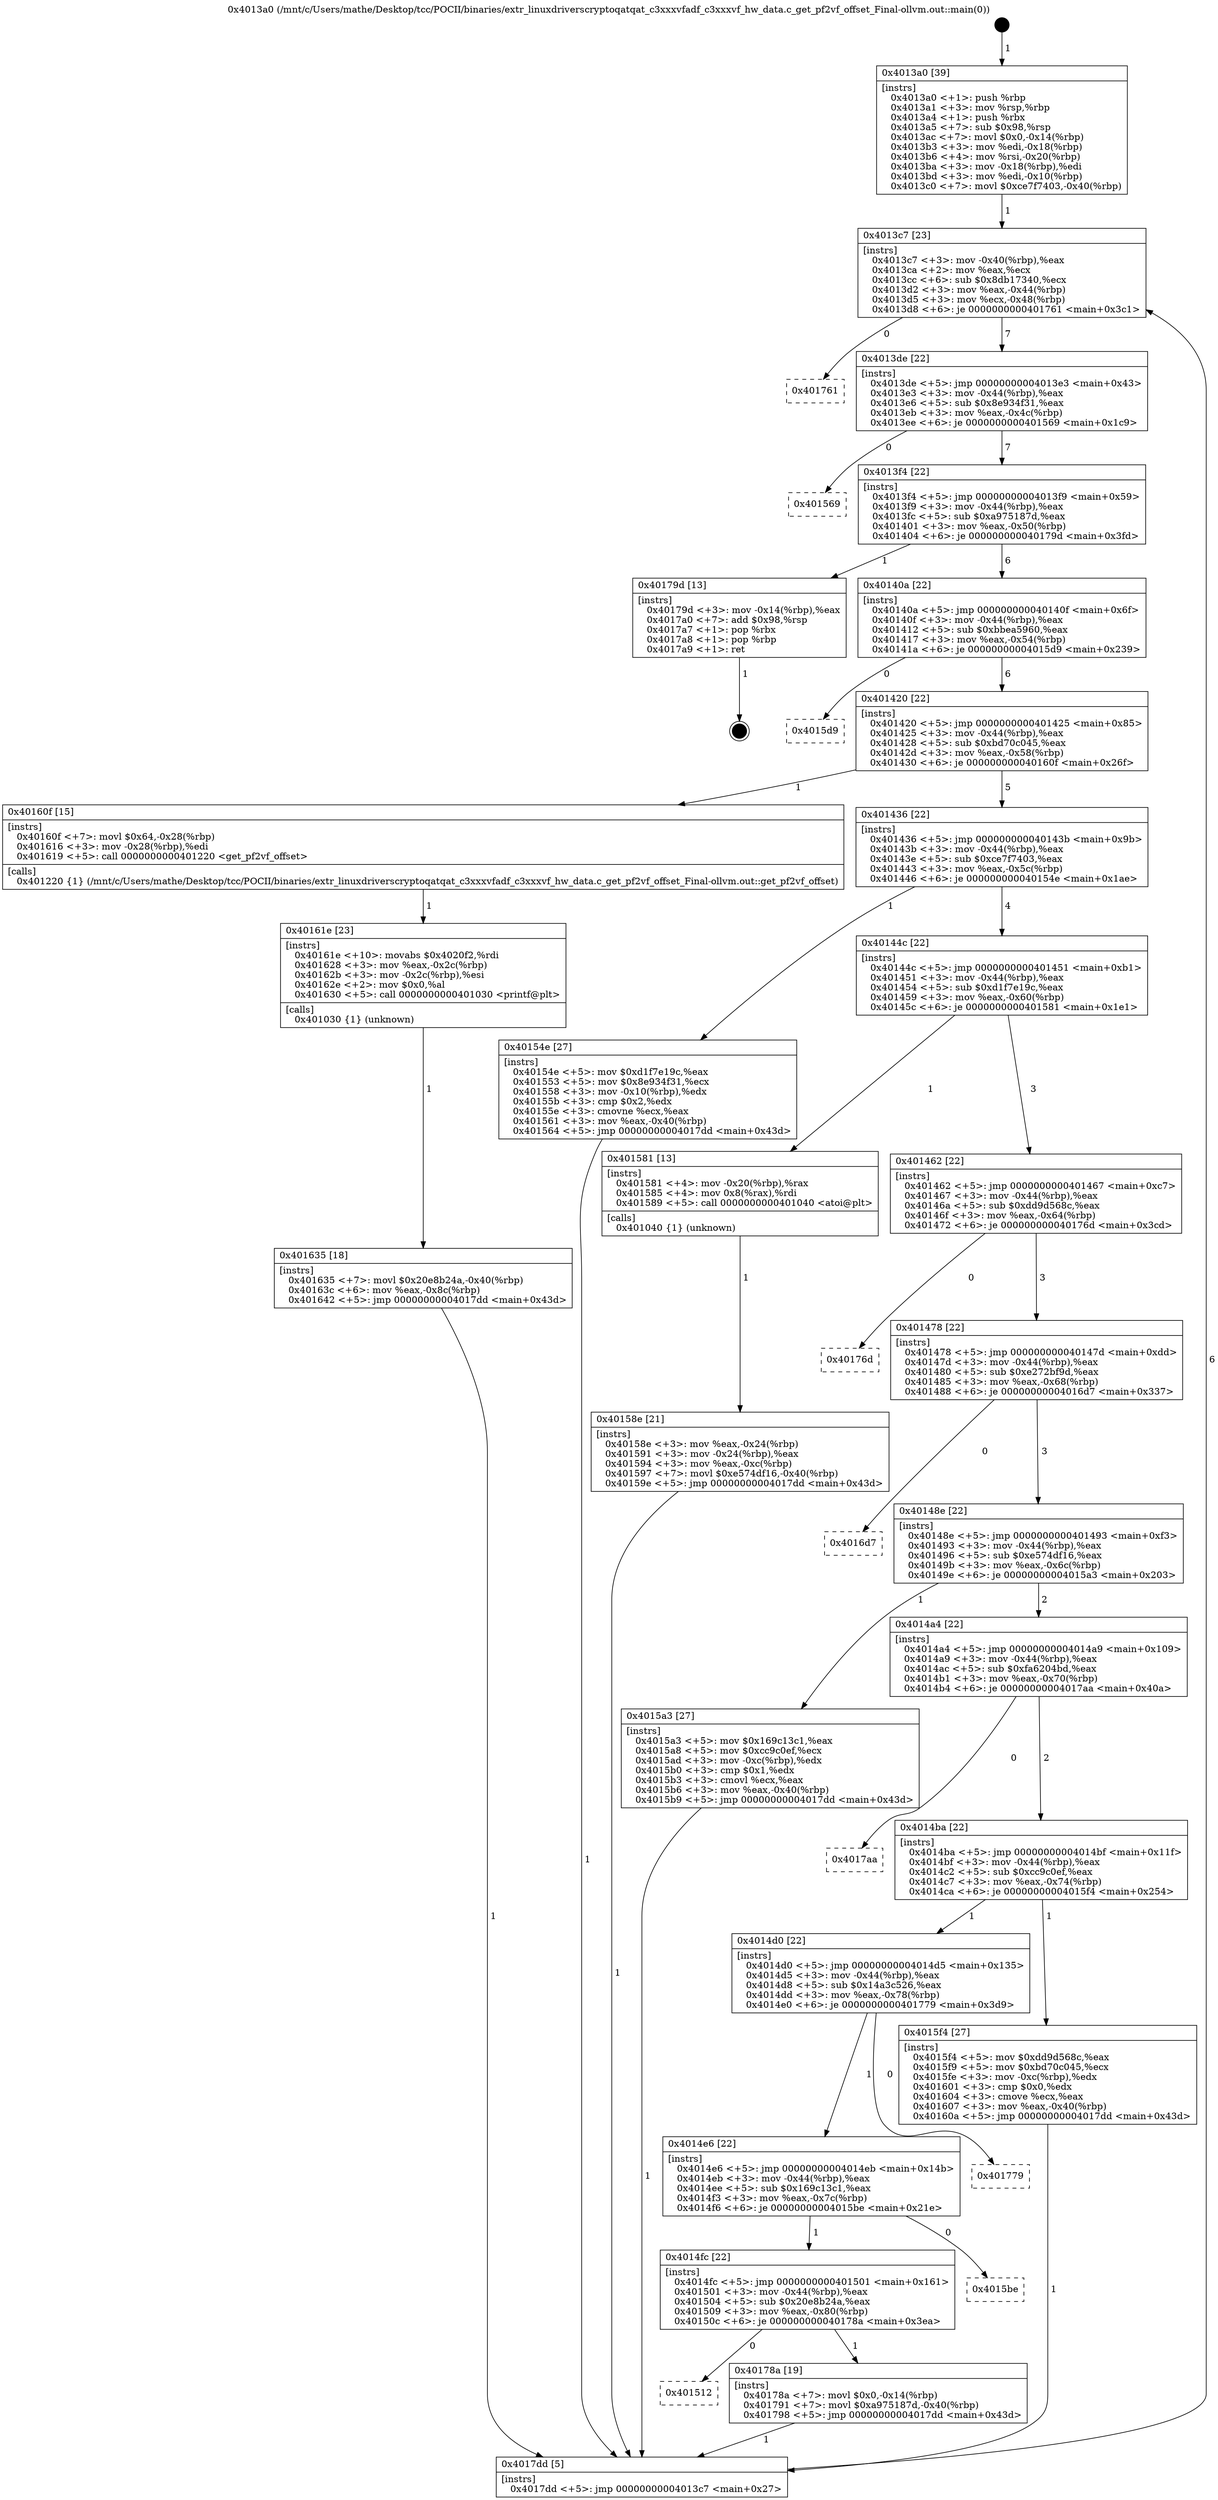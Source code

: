digraph "0x4013a0" {
  label = "0x4013a0 (/mnt/c/Users/mathe/Desktop/tcc/POCII/binaries/extr_linuxdriverscryptoqatqat_c3xxxvfadf_c3xxxvf_hw_data.c_get_pf2vf_offset_Final-ollvm.out::main(0))"
  labelloc = "t"
  node[shape=record]

  Entry [label="",width=0.3,height=0.3,shape=circle,fillcolor=black,style=filled]
  "0x4013c7" [label="{
     0x4013c7 [23]\l
     | [instrs]\l
     &nbsp;&nbsp;0x4013c7 \<+3\>: mov -0x40(%rbp),%eax\l
     &nbsp;&nbsp;0x4013ca \<+2\>: mov %eax,%ecx\l
     &nbsp;&nbsp;0x4013cc \<+6\>: sub $0x8db17340,%ecx\l
     &nbsp;&nbsp;0x4013d2 \<+3\>: mov %eax,-0x44(%rbp)\l
     &nbsp;&nbsp;0x4013d5 \<+3\>: mov %ecx,-0x48(%rbp)\l
     &nbsp;&nbsp;0x4013d8 \<+6\>: je 0000000000401761 \<main+0x3c1\>\l
  }"]
  "0x401761" [label="{
     0x401761\l
  }", style=dashed]
  "0x4013de" [label="{
     0x4013de [22]\l
     | [instrs]\l
     &nbsp;&nbsp;0x4013de \<+5\>: jmp 00000000004013e3 \<main+0x43\>\l
     &nbsp;&nbsp;0x4013e3 \<+3\>: mov -0x44(%rbp),%eax\l
     &nbsp;&nbsp;0x4013e6 \<+5\>: sub $0x8e934f31,%eax\l
     &nbsp;&nbsp;0x4013eb \<+3\>: mov %eax,-0x4c(%rbp)\l
     &nbsp;&nbsp;0x4013ee \<+6\>: je 0000000000401569 \<main+0x1c9\>\l
  }"]
  Exit [label="",width=0.3,height=0.3,shape=circle,fillcolor=black,style=filled,peripheries=2]
  "0x401569" [label="{
     0x401569\l
  }", style=dashed]
  "0x4013f4" [label="{
     0x4013f4 [22]\l
     | [instrs]\l
     &nbsp;&nbsp;0x4013f4 \<+5\>: jmp 00000000004013f9 \<main+0x59\>\l
     &nbsp;&nbsp;0x4013f9 \<+3\>: mov -0x44(%rbp),%eax\l
     &nbsp;&nbsp;0x4013fc \<+5\>: sub $0xa975187d,%eax\l
     &nbsp;&nbsp;0x401401 \<+3\>: mov %eax,-0x50(%rbp)\l
     &nbsp;&nbsp;0x401404 \<+6\>: je 000000000040179d \<main+0x3fd\>\l
  }"]
  "0x401512" [label="{
     0x401512\l
  }", style=dashed]
  "0x40179d" [label="{
     0x40179d [13]\l
     | [instrs]\l
     &nbsp;&nbsp;0x40179d \<+3\>: mov -0x14(%rbp),%eax\l
     &nbsp;&nbsp;0x4017a0 \<+7\>: add $0x98,%rsp\l
     &nbsp;&nbsp;0x4017a7 \<+1\>: pop %rbx\l
     &nbsp;&nbsp;0x4017a8 \<+1\>: pop %rbp\l
     &nbsp;&nbsp;0x4017a9 \<+1\>: ret\l
  }"]
  "0x40140a" [label="{
     0x40140a [22]\l
     | [instrs]\l
     &nbsp;&nbsp;0x40140a \<+5\>: jmp 000000000040140f \<main+0x6f\>\l
     &nbsp;&nbsp;0x40140f \<+3\>: mov -0x44(%rbp),%eax\l
     &nbsp;&nbsp;0x401412 \<+5\>: sub $0xbbea5960,%eax\l
     &nbsp;&nbsp;0x401417 \<+3\>: mov %eax,-0x54(%rbp)\l
     &nbsp;&nbsp;0x40141a \<+6\>: je 00000000004015d9 \<main+0x239\>\l
  }"]
  "0x40178a" [label="{
     0x40178a [19]\l
     | [instrs]\l
     &nbsp;&nbsp;0x40178a \<+7\>: movl $0x0,-0x14(%rbp)\l
     &nbsp;&nbsp;0x401791 \<+7\>: movl $0xa975187d,-0x40(%rbp)\l
     &nbsp;&nbsp;0x401798 \<+5\>: jmp 00000000004017dd \<main+0x43d\>\l
  }"]
  "0x4015d9" [label="{
     0x4015d9\l
  }", style=dashed]
  "0x401420" [label="{
     0x401420 [22]\l
     | [instrs]\l
     &nbsp;&nbsp;0x401420 \<+5\>: jmp 0000000000401425 \<main+0x85\>\l
     &nbsp;&nbsp;0x401425 \<+3\>: mov -0x44(%rbp),%eax\l
     &nbsp;&nbsp;0x401428 \<+5\>: sub $0xbd70c045,%eax\l
     &nbsp;&nbsp;0x40142d \<+3\>: mov %eax,-0x58(%rbp)\l
     &nbsp;&nbsp;0x401430 \<+6\>: je 000000000040160f \<main+0x26f\>\l
  }"]
  "0x4014fc" [label="{
     0x4014fc [22]\l
     | [instrs]\l
     &nbsp;&nbsp;0x4014fc \<+5\>: jmp 0000000000401501 \<main+0x161\>\l
     &nbsp;&nbsp;0x401501 \<+3\>: mov -0x44(%rbp),%eax\l
     &nbsp;&nbsp;0x401504 \<+5\>: sub $0x20e8b24a,%eax\l
     &nbsp;&nbsp;0x401509 \<+3\>: mov %eax,-0x80(%rbp)\l
     &nbsp;&nbsp;0x40150c \<+6\>: je 000000000040178a \<main+0x3ea\>\l
  }"]
  "0x40160f" [label="{
     0x40160f [15]\l
     | [instrs]\l
     &nbsp;&nbsp;0x40160f \<+7\>: movl $0x64,-0x28(%rbp)\l
     &nbsp;&nbsp;0x401616 \<+3\>: mov -0x28(%rbp),%edi\l
     &nbsp;&nbsp;0x401619 \<+5\>: call 0000000000401220 \<get_pf2vf_offset\>\l
     | [calls]\l
     &nbsp;&nbsp;0x401220 \{1\} (/mnt/c/Users/mathe/Desktop/tcc/POCII/binaries/extr_linuxdriverscryptoqatqat_c3xxxvfadf_c3xxxvf_hw_data.c_get_pf2vf_offset_Final-ollvm.out::get_pf2vf_offset)\l
  }"]
  "0x401436" [label="{
     0x401436 [22]\l
     | [instrs]\l
     &nbsp;&nbsp;0x401436 \<+5\>: jmp 000000000040143b \<main+0x9b\>\l
     &nbsp;&nbsp;0x40143b \<+3\>: mov -0x44(%rbp),%eax\l
     &nbsp;&nbsp;0x40143e \<+5\>: sub $0xce7f7403,%eax\l
     &nbsp;&nbsp;0x401443 \<+3\>: mov %eax,-0x5c(%rbp)\l
     &nbsp;&nbsp;0x401446 \<+6\>: je 000000000040154e \<main+0x1ae\>\l
  }"]
  "0x4015be" [label="{
     0x4015be\l
  }", style=dashed]
  "0x40154e" [label="{
     0x40154e [27]\l
     | [instrs]\l
     &nbsp;&nbsp;0x40154e \<+5\>: mov $0xd1f7e19c,%eax\l
     &nbsp;&nbsp;0x401553 \<+5\>: mov $0x8e934f31,%ecx\l
     &nbsp;&nbsp;0x401558 \<+3\>: mov -0x10(%rbp),%edx\l
     &nbsp;&nbsp;0x40155b \<+3\>: cmp $0x2,%edx\l
     &nbsp;&nbsp;0x40155e \<+3\>: cmovne %ecx,%eax\l
     &nbsp;&nbsp;0x401561 \<+3\>: mov %eax,-0x40(%rbp)\l
     &nbsp;&nbsp;0x401564 \<+5\>: jmp 00000000004017dd \<main+0x43d\>\l
  }"]
  "0x40144c" [label="{
     0x40144c [22]\l
     | [instrs]\l
     &nbsp;&nbsp;0x40144c \<+5\>: jmp 0000000000401451 \<main+0xb1\>\l
     &nbsp;&nbsp;0x401451 \<+3\>: mov -0x44(%rbp),%eax\l
     &nbsp;&nbsp;0x401454 \<+5\>: sub $0xd1f7e19c,%eax\l
     &nbsp;&nbsp;0x401459 \<+3\>: mov %eax,-0x60(%rbp)\l
     &nbsp;&nbsp;0x40145c \<+6\>: je 0000000000401581 \<main+0x1e1\>\l
  }"]
  "0x4017dd" [label="{
     0x4017dd [5]\l
     | [instrs]\l
     &nbsp;&nbsp;0x4017dd \<+5\>: jmp 00000000004013c7 \<main+0x27\>\l
  }"]
  "0x4013a0" [label="{
     0x4013a0 [39]\l
     | [instrs]\l
     &nbsp;&nbsp;0x4013a0 \<+1\>: push %rbp\l
     &nbsp;&nbsp;0x4013a1 \<+3\>: mov %rsp,%rbp\l
     &nbsp;&nbsp;0x4013a4 \<+1\>: push %rbx\l
     &nbsp;&nbsp;0x4013a5 \<+7\>: sub $0x98,%rsp\l
     &nbsp;&nbsp;0x4013ac \<+7\>: movl $0x0,-0x14(%rbp)\l
     &nbsp;&nbsp;0x4013b3 \<+3\>: mov %edi,-0x18(%rbp)\l
     &nbsp;&nbsp;0x4013b6 \<+4\>: mov %rsi,-0x20(%rbp)\l
     &nbsp;&nbsp;0x4013ba \<+3\>: mov -0x18(%rbp),%edi\l
     &nbsp;&nbsp;0x4013bd \<+3\>: mov %edi,-0x10(%rbp)\l
     &nbsp;&nbsp;0x4013c0 \<+7\>: movl $0xce7f7403,-0x40(%rbp)\l
  }"]
  "0x4014e6" [label="{
     0x4014e6 [22]\l
     | [instrs]\l
     &nbsp;&nbsp;0x4014e6 \<+5\>: jmp 00000000004014eb \<main+0x14b\>\l
     &nbsp;&nbsp;0x4014eb \<+3\>: mov -0x44(%rbp),%eax\l
     &nbsp;&nbsp;0x4014ee \<+5\>: sub $0x169c13c1,%eax\l
     &nbsp;&nbsp;0x4014f3 \<+3\>: mov %eax,-0x7c(%rbp)\l
     &nbsp;&nbsp;0x4014f6 \<+6\>: je 00000000004015be \<main+0x21e\>\l
  }"]
  "0x401581" [label="{
     0x401581 [13]\l
     | [instrs]\l
     &nbsp;&nbsp;0x401581 \<+4\>: mov -0x20(%rbp),%rax\l
     &nbsp;&nbsp;0x401585 \<+4\>: mov 0x8(%rax),%rdi\l
     &nbsp;&nbsp;0x401589 \<+5\>: call 0000000000401040 \<atoi@plt\>\l
     | [calls]\l
     &nbsp;&nbsp;0x401040 \{1\} (unknown)\l
  }"]
  "0x401462" [label="{
     0x401462 [22]\l
     | [instrs]\l
     &nbsp;&nbsp;0x401462 \<+5\>: jmp 0000000000401467 \<main+0xc7\>\l
     &nbsp;&nbsp;0x401467 \<+3\>: mov -0x44(%rbp),%eax\l
     &nbsp;&nbsp;0x40146a \<+5\>: sub $0xdd9d568c,%eax\l
     &nbsp;&nbsp;0x40146f \<+3\>: mov %eax,-0x64(%rbp)\l
     &nbsp;&nbsp;0x401472 \<+6\>: je 000000000040176d \<main+0x3cd\>\l
  }"]
  "0x40158e" [label="{
     0x40158e [21]\l
     | [instrs]\l
     &nbsp;&nbsp;0x40158e \<+3\>: mov %eax,-0x24(%rbp)\l
     &nbsp;&nbsp;0x401591 \<+3\>: mov -0x24(%rbp),%eax\l
     &nbsp;&nbsp;0x401594 \<+3\>: mov %eax,-0xc(%rbp)\l
     &nbsp;&nbsp;0x401597 \<+7\>: movl $0xe574df16,-0x40(%rbp)\l
     &nbsp;&nbsp;0x40159e \<+5\>: jmp 00000000004017dd \<main+0x43d\>\l
  }"]
  "0x401779" [label="{
     0x401779\l
  }", style=dashed]
  "0x40176d" [label="{
     0x40176d\l
  }", style=dashed]
  "0x401478" [label="{
     0x401478 [22]\l
     | [instrs]\l
     &nbsp;&nbsp;0x401478 \<+5\>: jmp 000000000040147d \<main+0xdd\>\l
     &nbsp;&nbsp;0x40147d \<+3\>: mov -0x44(%rbp),%eax\l
     &nbsp;&nbsp;0x401480 \<+5\>: sub $0xe272bf9d,%eax\l
     &nbsp;&nbsp;0x401485 \<+3\>: mov %eax,-0x68(%rbp)\l
     &nbsp;&nbsp;0x401488 \<+6\>: je 00000000004016d7 \<main+0x337\>\l
  }"]
  "0x401635" [label="{
     0x401635 [18]\l
     | [instrs]\l
     &nbsp;&nbsp;0x401635 \<+7\>: movl $0x20e8b24a,-0x40(%rbp)\l
     &nbsp;&nbsp;0x40163c \<+6\>: mov %eax,-0x8c(%rbp)\l
     &nbsp;&nbsp;0x401642 \<+5\>: jmp 00000000004017dd \<main+0x43d\>\l
  }"]
  "0x4016d7" [label="{
     0x4016d7\l
  }", style=dashed]
  "0x40148e" [label="{
     0x40148e [22]\l
     | [instrs]\l
     &nbsp;&nbsp;0x40148e \<+5\>: jmp 0000000000401493 \<main+0xf3\>\l
     &nbsp;&nbsp;0x401493 \<+3\>: mov -0x44(%rbp),%eax\l
     &nbsp;&nbsp;0x401496 \<+5\>: sub $0xe574df16,%eax\l
     &nbsp;&nbsp;0x40149b \<+3\>: mov %eax,-0x6c(%rbp)\l
     &nbsp;&nbsp;0x40149e \<+6\>: je 00000000004015a3 \<main+0x203\>\l
  }"]
  "0x40161e" [label="{
     0x40161e [23]\l
     | [instrs]\l
     &nbsp;&nbsp;0x40161e \<+10\>: movabs $0x4020f2,%rdi\l
     &nbsp;&nbsp;0x401628 \<+3\>: mov %eax,-0x2c(%rbp)\l
     &nbsp;&nbsp;0x40162b \<+3\>: mov -0x2c(%rbp),%esi\l
     &nbsp;&nbsp;0x40162e \<+2\>: mov $0x0,%al\l
     &nbsp;&nbsp;0x401630 \<+5\>: call 0000000000401030 \<printf@plt\>\l
     | [calls]\l
     &nbsp;&nbsp;0x401030 \{1\} (unknown)\l
  }"]
  "0x4015a3" [label="{
     0x4015a3 [27]\l
     | [instrs]\l
     &nbsp;&nbsp;0x4015a3 \<+5\>: mov $0x169c13c1,%eax\l
     &nbsp;&nbsp;0x4015a8 \<+5\>: mov $0xcc9c0ef,%ecx\l
     &nbsp;&nbsp;0x4015ad \<+3\>: mov -0xc(%rbp),%edx\l
     &nbsp;&nbsp;0x4015b0 \<+3\>: cmp $0x1,%edx\l
     &nbsp;&nbsp;0x4015b3 \<+3\>: cmovl %ecx,%eax\l
     &nbsp;&nbsp;0x4015b6 \<+3\>: mov %eax,-0x40(%rbp)\l
     &nbsp;&nbsp;0x4015b9 \<+5\>: jmp 00000000004017dd \<main+0x43d\>\l
  }"]
  "0x4014a4" [label="{
     0x4014a4 [22]\l
     | [instrs]\l
     &nbsp;&nbsp;0x4014a4 \<+5\>: jmp 00000000004014a9 \<main+0x109\>\l
     &nbsp;&nbsp;0x4014a9 \<+3\>: mov -0x44(%rbp),%eax\l
     &nbsp;&nbsp;0x4014ac \<+5\>: sub $0xfa6204bd,%eax\l
     &nbsp;&nbsp;0x4014b1 \<+3\>: mov %eax,-0x70(%rbp)\l
     &nbsp;&nbsp;0x4014b4 \<+6\>: je 00000000004017aa \<main+0x40a\>\l
  }"]
  "0x4014d0" [label="{
     0x4014d0 [22]\l
     | [instrs]\l
     &nbsp;&nbsp;0x4014d0 \<+5\>: jmp 00000000004014d5 \<main+0x135\>\l
     &nbsp;&nbsp;0x4014d5 \<+3\>: mov -0x44(%rbp),%eax\l
     &nbsp;&nbsp;0x4014d8 \<+5\>: sub $0x14a3c526,%eax\l
     &nbsp;&nbsp;0x4014dd \<+3\>: mov %eax,-0x78(%rbp)\l
     &nbsp;&nbsp;0x4014e0 \<+6\>: je 0000000000401779 \<main+0x3d9\>\l
  }"]
  "0x4017aa" [label="{
     0x4017aa\l
  }", style=dashed]
  "0x4014ba" [label="{
     0x4014ba [22]\l
     | [instrs]\l
     &nbsp;&nbsp;0x4014ba \<+5\>: jmp 00000000004014bf \<main+0x11f\>\l
     &nbsp;&nbsp;0x4014bf \<+3\>: mov -0x44(%rbp),%eax\l
     &nbsp;&nbsp;0x4014c2 \<+5\>: sub $0xcc9c0ef,%eax\l
     &nbsp;&nbsp;0x4014c7 \<+3\>: mov %eax,-0x74(%rbp)\l
     &nbsp;&nbsp;0x4014ca \<+6\>: je 00000000004015f4 \<main+0x254\>\l
  }"]
  "0x4015f4" [label="{
     0x4015f4 [27]\l
     | [instrs]\l
     &nbsp;&nbsp;0x4015f4 \<+5\>: mov $0xdd9d568c,%eax\l
     &nbsp;&nbsp;0x4015f9 \<+5\>: mov $0xbd70c045,%ecx\l
     &nbsp;&nbsp;0x4015fe \<+3\>: mov -0xc(%rbp),%edx\l
     &nbsp;&nbsp;0x401601 \<+3\>: cmp $0x0,%edx\l
     &nbsp;&nbsp;0x401604 \<+3\>: cmove %ecx,%eax\l
     &nbsp;&nbsp;0x401607 \<+3\>: mov %eax,-0x40(%rbp)\l
     &nbsp;&nbsp;0x40160a \<+5\>: jmp 00000000004017dd \<main+0x43d\>\l
  }"]
  Entry -> "0x4013a0" [label=" 1"]
  "0x4013c7" -> "0x401761" [label=" 0"]
  "0x4013c7" -> "0x4013de" [label=" 7"]
  "0x40179d" -> Exit [label=" 1"]
  "0x4013de" -> "0x401569" [label=" 0"]
  "0x4013de" -> "0x4013f4" [label=" 7"]
  "0x40178a" -> "0x4017dd" [label=" 1"]
  "0x4013f4" -> "0x40179d" [label=" 1"]
  "0x4013f4" -> "0x40140a" [label=" 6"]
  "0x4014fc" -> "0x401512" [label=" 0"]
  "0x40140a" -> "0x4015d9" [label=" 0"]
  "0x40140a" -> "0x401420" [label=" 6"]
  "0x4014fc" -> "0x40178a" [label=" 1"]
  "0x401420" -> "0x40160f" [label=" 1"]
  "0x401420" -> "0x401436" [label=" 5"]
  "0x4014e6" -> "0x4014fc" [label=" 1"]
  "0x401436" -> "0x40154e" [label=" 1"]
  "0x401436" -> "0x40144c" [label=" 4"]
  "0x40154e" -> "0x4017dd" [label=" 1"]
  "0x4013a0" -> "0x4013c7" [label=" 1"]
  "0x4017dd" -> "0x4013c7" [label=" 6"]
  "0x4014e6" -> "0x4015be" [label=" 0"]
  "0x40144c" -> "0x401581" [label=" 1"]
  "0x40144c" -> "0x401462" [label=" 3"]
  "0x401581" -> "0x40158e" [label=" 1"]
  "0x40158e" -> "0x4017dd" [label=" 1"]
  "0x4014d0" -> "0x4014e6" [label=" 1"]
  "0x401462" -> "0x40176d" [label=" 0"]
  "0x401462" -> "0x401478" [label=" 3"]
  "0x4014d0" -> "0x401779" [label=" 0"]
  "0x401478" -> "0x4016d7" [label=" 0"]
  "0x401478" -> "0x40148e" [label=" 3"]
  "0x401635" -> "0x4017dd" [label=" 1"]
  "0x40148e" -> "0x4015a3" [label=" 1"]
  "0x40148e" -> "0x4014a4" [label=" 2"]
  "0x4015a3" -> "0x4017dd" [label=" 1"]
  "0x40161e" -> "0x401635" [label=" 1"]
  "0x4014a4" -> "0x4017aa" [label=" 0"]
  "0x4014a4" -> "0x4014ba" [label=" 2"]
  "0x40160f" -> "0x40161e" [label=" 1"]
  "0x4014ba" -> "0x4015f4" [label=" 1"]
  "0x4014ba" -> "0x4014d0" [label=" 1"]
  "0x4015f4" -> "0x4017dd" [label=" 1"]
}
